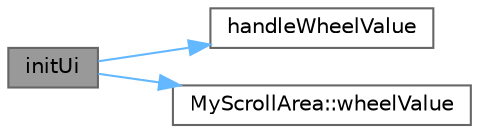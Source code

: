 digraph "initUi"
{
 // LATEX_PDF_SIZE
  bgcolor="transparent";
  edge [fontname=Helvetica,fontsize=10,labelfontname=Helvetica,labelfontsize=10];
  node [fontname=Helvetica,fontsize=10,shape=box,height=0.2,width=0.4];
  rankdir="LR";
  Node1 [id="Node000001",label="initUi",height=0.2,width=0.4,color="gray40", fillcolor="grey60", style="filled", fontcolor="black",tooltip="初始化界面"];
  Node1 -> Node2 [id="edge1_Node000001_Node000002",color="steelblue1",style="solid",tooltip=" "];
  Node2 [id="Node000002",label="handleWheelValue",height=0.2,width=0.4,color="grey40", fillcolor="white", style="filled",URL="$class_video_channel_widget.html#a6ef54bde0283ca9a6b5060253ec1b8a6",tooltip="处理滚动值变化"];
  Node1 -> Node3 [id="edge2_Node000001_Node000003",color="steelblue1",style="solid",tooltip=" "];
  Node3 [id="Node000003",label="MyScrollArea::wheelValue",height=0.2,width=0.4,color="grey40", fillcolor="white", style="filled",URL="$class_my_scroll_area.html#ad95e84387b161599e4f845564314e8f8",tooltip="滚轮事件触发的信号，传递当前滚动条值"];
}
